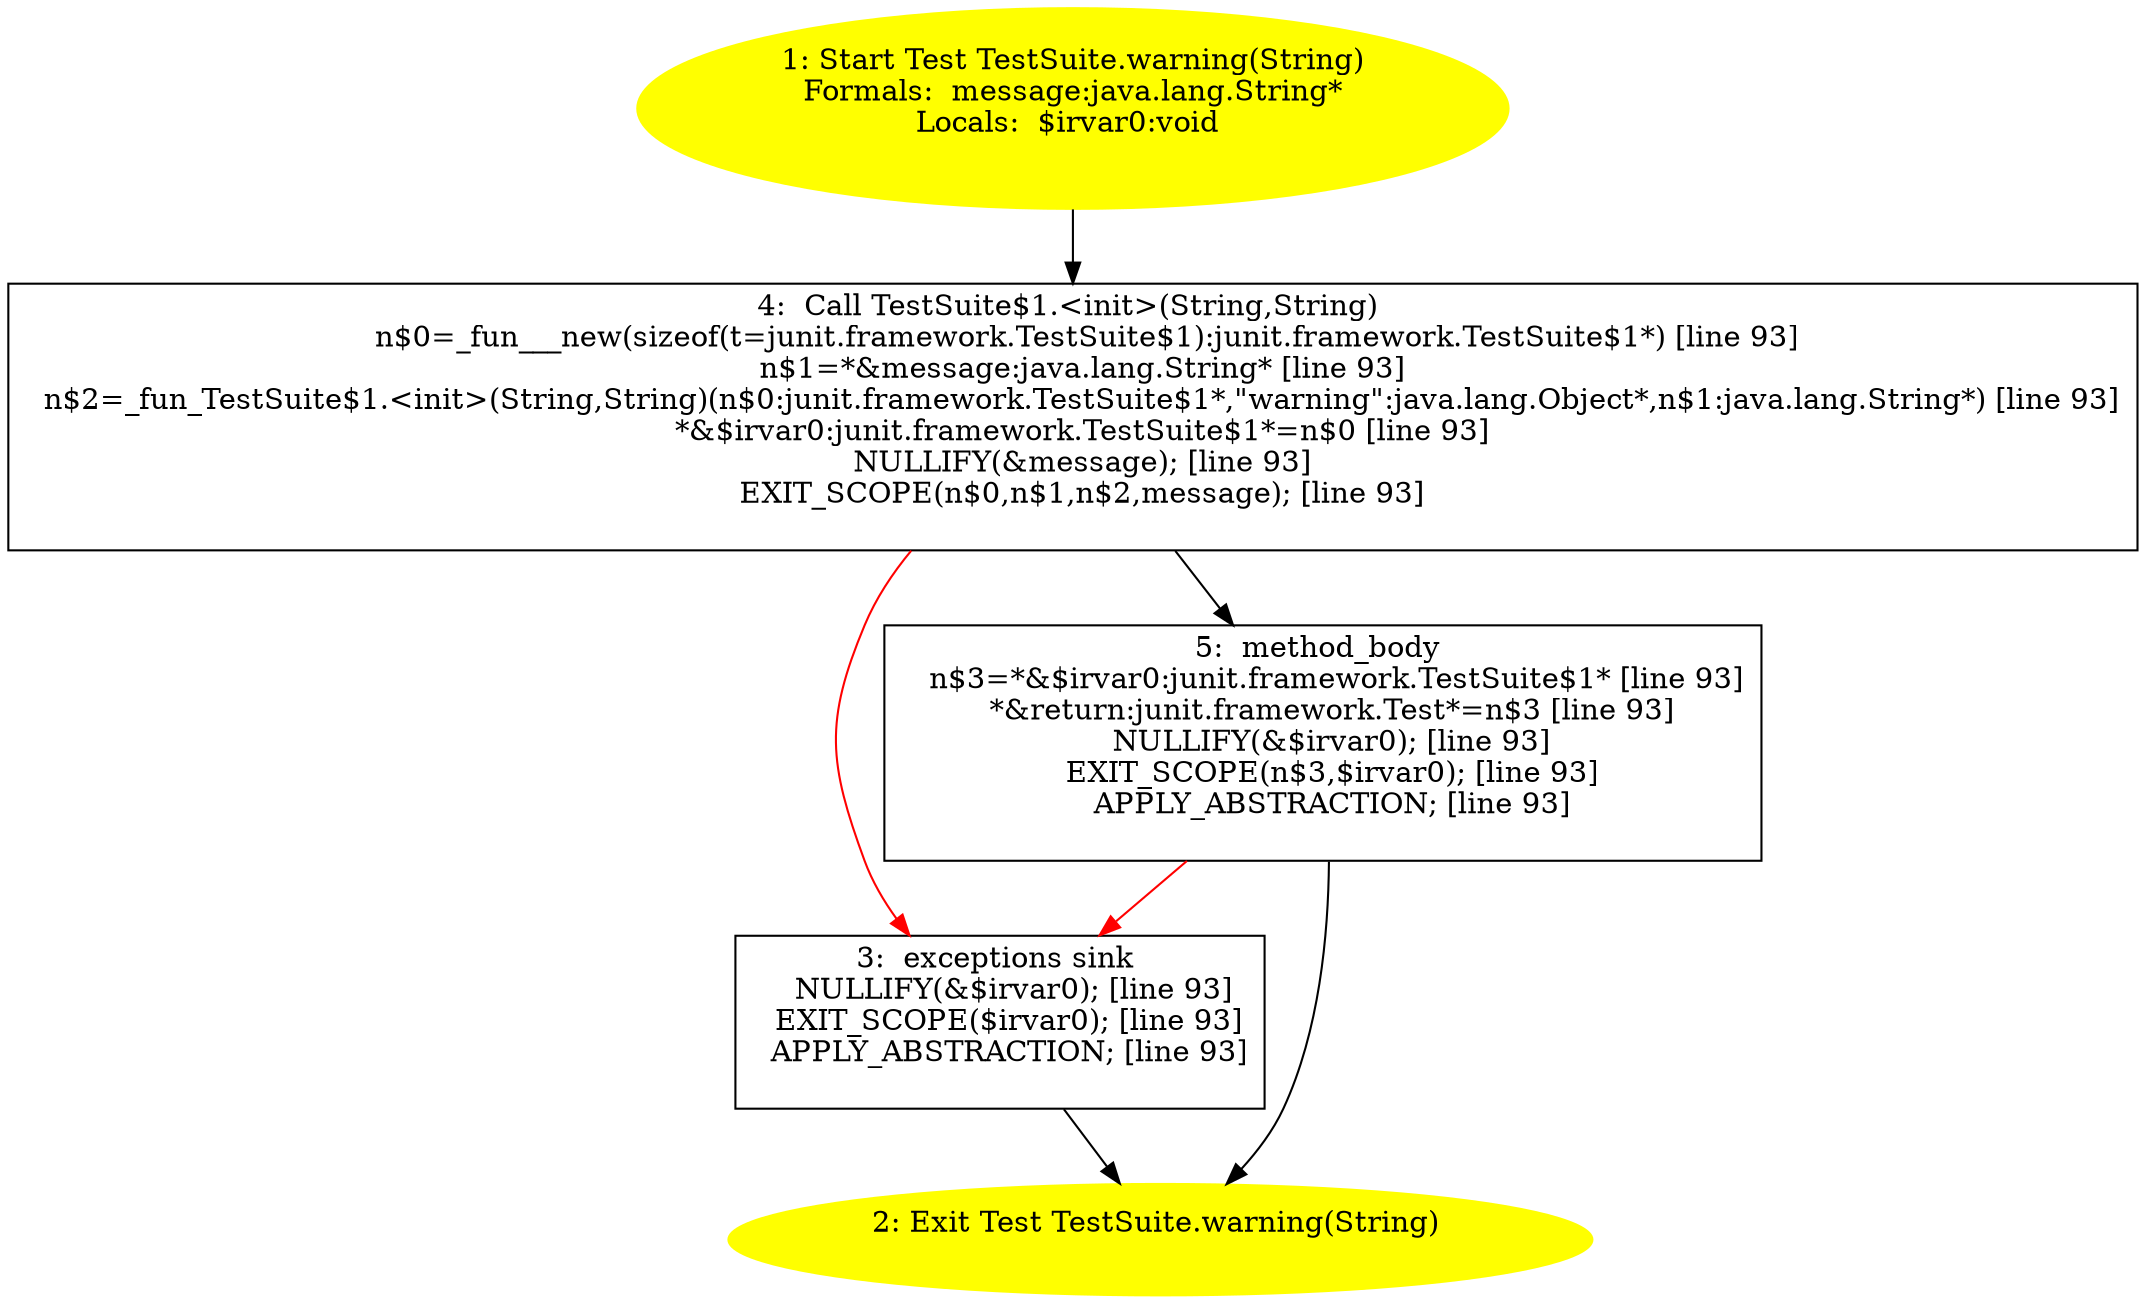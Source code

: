 /* @generated */
digraph cfg {
"junit.framework.TestSuite.warning(java.lang.String):junit.framework.Test.bc8f09a45383bd9ee053962d54a20a2d_1" [label="1: Start Test TestSuite.warning(String)\nFormals:  message:java.lang.String*\nLocals:  $irvar0:void \n  " color=yellow style=filled]
	

	 "junit.framework.TestSuite.warning(java.lang.String):junit.framework.Test.bc8f09a45383bd9ee053962d54a20a2d_1" -> "junit.framework.TestSuite.warning(java.lang.String):junit.framework.Test.bc8f09a45383bd9ee053962d54a20a2d_4" ;
"junit.framework.TestSuite.warning(java.lang.String):junit.framework.Test.bc8f09a45383bd9ee053962d54a20a2d_2" [label="2: Exit Test TestSuite.warning(String) \n  " color=yellow style=filled]
	

"junit.framework.TestSuite.warning(java.lang.String):junit.framework.Test.bc8f09a45383bd9ee053962d54a20a2d_3" [label="3:  exceptions sink \n   NULLIFY(&$irvar0); [line 93]\n  EXIT_SCOPE($irvar0); [line 93]\n  APPLY_ABSTRACTION; [line 93]\n " shape="box"]
	

	 "junit.framework.TestSuite.warning(java.lang.String):junit.framework.Test.bc8f09a45383bd9ee053962d54a20a2d_3" -> "junit.framework.TestSuite.warning(java.lang.String):junit.framework.Test.bc8f09a45383bd9ee053962d54a20a2d_2" ;
"junit.framework.TestSuite.warning(java.lang.String):junit.framework.Test.bc8f09a45383bd9ee053962d54a20a2d_4" [label="4:  Call TestSuite$1.<init>(String,String) \n   n$0=_fun___new(sizeof(t=junit.framework.TestSuite$1):junit.framework.TestSuite$1*) [line 93]\n  n$1=*&message:java.lang.String* [line 93]\n  n$2=_fun_TestSuite$1.<init>(String,String)(n$0:junit.framework.TestSuite$1*,\"warning\":java.lang.Object*,n$1:java.lang.String*) [line 93]\n  *&$irvar0:junit.framework.TestSuite$1*=n$0 [line 93]\n  NULLIFY(&message); [line 93]\n  EXIT_SCOPE(n$0,n$1,n$2,message); [line 93]\n " shape="box"]
	

	 "junit.framework.TestSuite.warning(java.lang.String):junit.framework.Test.bc8f09a45383bd9ee053962d54a20a2d_4" -> "junit.framework.TestSuite.warning(java.lang.String):junit.framework.Test.bc8f09a45383bd9ee053962d54a20a2d_5" ;
	 "junit.framework.TestSuite.warning(java.lang.String):junit.framework.Test.bc8f09a45383bd9ee053962d54a20a2d_4" -> "junit.framework.TestSuite.warning(java.lang.String):junit.framework.Test.bc8f09a45383bd9ee053962d54a20a2d_3" [color="red" ];
"junit.framework.TestSuite.warning(java.lang.String):junit.framework.Test.bc8f09a45383bd9ee053962d54a20a2d_5" [label="5:  method_body \n   n$3=*&$irvar0:junit.framework.TestSuite$1* [line 93]\n  *&return:junit.framework.Test*=n$3 [line 93]\n  NULLIFY(&$irvar0); [line 93]\n  EXIT_SCOPE(n$3,$irvar0); [line 93]\n  APPLY_ABSTRACTION; [line 93]\n " shape="box"]
	

	 "junit.framework.TestSuite.warning(java.lang.String):junit.framework.Test.bc8f09a45383bd9ee053962d54a20a2d_5" -> "junit.framework.TestSuite.warning(java.lang.String):junit.framework.Test.bc8f09a45383bd9ee053962d54a20a2d_2" ;
	 "junit.framework.TestSuite.warning(java.lang.String):junit.framework.Test.bc8f09a45383bd9ee053962d54a20a2d_5" -> "junit.framework.TestSuite.warning(java.lang.String):junit.framework.Test.bc8f09a45383bd9ee053962d54a20a2d_3" [color="red" ];
}
